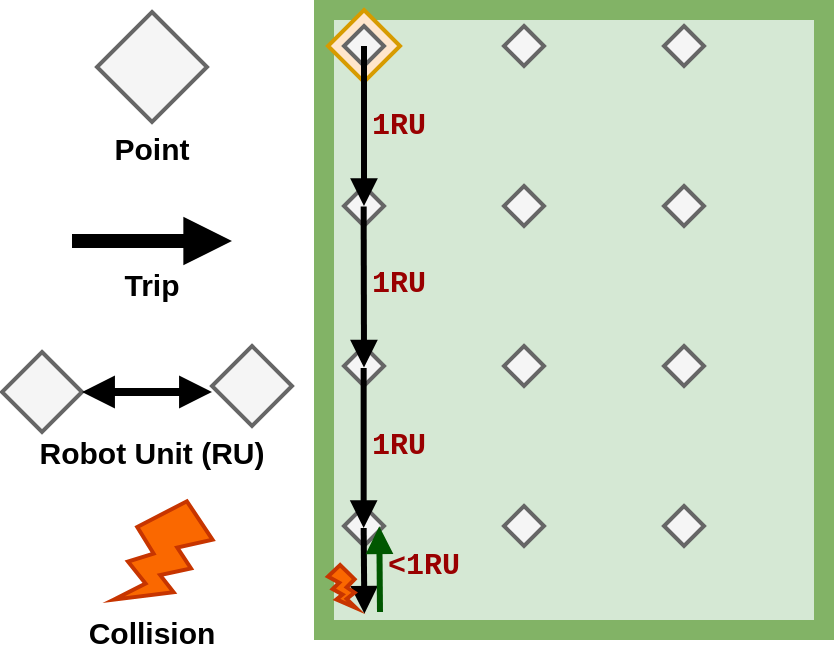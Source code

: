 <mxfile version="14.4.3" type="device"><diagram id="38rpAJSljCp4Y_t4XJB3" name="Pagina-1"><mxGraphModel dx="284" dy="165" grid="1" gridSize="10" guides="1" tooltips="1" connect="1" arrows="1" fold="1" page="1" pageScale="1" pageWidth="827" pageHeight="1169" math="0" shadow="0"><root><mxCell id="0"/><mxCell id="1" parent="0"/><mxCell id="dRU0oKlooQQdXRO8Y2s7-1" value="" style="rounded=0;whiteSpace=wrap;html=1;strokeColor=#82b366;perimeterSpacing=0;strokeWidth=10;glass=0;shadow=0;sketch=0;fillColor=#D5E8D4;" parent="1" vertex="1"><mxGeometry x="380" y="22" width="250" height="310" as="geometry"/></mxCell><mxCell id="3X9O9wSepHIP7EfE-JKM-1" value="" style="rhombus;whiteSpace=wrap;html=1;strokeWidth=2;fillColor=#ffe6cc;strokeColor=#d79b00;" parent="1" vertex="1"><mxGeometry x="382" y="22" width="36" height="36" as="geometry"/></mxCell><mxCell id="3X9O9wSepHIP7EfE-JKM-102" value="" style="rhombus;whiteSpace=wrap;html=1;strokeWidth=2;fillColor=#f5f5f5;strokeColor=#666666;fontColor=#333333;" parent="1" vertex="1"><mxGeometry x="390" y="270" width="20" height="20" as="geometry"/></mxCell><mxCell id="3X9O9wSepHIP7EfE-JKM-66" value="" style="rhombus;whiteSpace=wrap;html=1;strokeWidth=2;fillColor=#f5f5f5;strokeColor=#666666;fontColor=#333333;" parent="1" vertex="1"><mxGeometry x="470" y="190" width="20" height="20" as="geometry"/></mxCell><mxCell id="3X9O9wSepHIP7EfE-JKM-68" value="" style="rhombus;whiteSpace=wrap;html=1;strokeWidth=2;fillColor=#f5f5f5;strokeColor=#666666;fontColor=#333333;" parent="1" vertex="1"><mxGeometry x="550" y="190" width="20" height="20" as="geometry"/></mxCell><mxCell id="3X9O9wSepHIP7EfE-JKM-70" value="" style="rhombus;whiteSpace=wrap;html=1;strokeWidth=2;fillColor=#f5f5f5;strokeColor=#666666;fontColor=#333333;" parent="1" vertex="1"><mxGeometry x="390" y="190" width="20" height="20" as="geometry"/></mxCell><mxCell id="3X9O9wSepHIP7EfE-JKM-51" value="" style="rhombus;whiteSpace=wrap;html=1;strokeWidth=2;fillColor=#f5f5f5;strokeColor=#666666;fontColor=#333333;" parent="1" vertex="1"><mxGeometry x="470" y="110" width="20" height="20" as="geometry"/></mxCell><mxCell id="3X9O9wSepHIP7EfE-JKM-53" value="" style="rhombus;whiteSpace=wrap;html=1;strokeWidth=2;fillColor=#f5f5f5;strokeColor=#666666;fontColor=#333333;" parent="1" vertex="1"><mxGeometry x="550" y="110" width="20" height="20" as="geometry"/></mxCell><mxCell id="3X9O9wSepHIP7EfE-JKM-55" value="" style="rhombus;whiteSpace=wrap;html=1;strokeWidth=2;fillColor=#f5f5f5;strokeColor=#666666;fontColor=#333333;" parent="1" vertex="1"><mxGeometry x="390" y="110" width="20" height="20" as="geometry"/></mxCell><mxCell id="3X9O9wSepHIP7EfE-JKM-37" value="" style="rhombus;whiteSpace=wrap;html=1;strokeWidth=2;fillColor=#f5f5f5;strokeColor=#666666;fontColor=#333333;" parent="1" vertex="1"><mxGeometry x="470" y="30" width="20" height="20" as="geometry"/></mxCell><mxCell id="3X9O9wSepHIP7EfE-JKM-39" value="" style="rhombus;whiteSpace=wrap;html=1;strokeWidth=2;fillColor=#f5f5f5;strokeColor=#666666;fontColor=#333333;" parent="1" vertex="1"><mxGeometry x="550" y="30" width="20" height="20" as="geometry"/></mxCell><mxCell id="3X9O9wSepHIP7EfE-JKM-41" value="" style="rhombus;whiteSpace=wrap;html=1;strokeWidth=2;fillColor=#f5f5f5;strokeColor=#666666;fontColor=#333333;" parent="1" vertex="1"><mxGeometry x="390" y="30" width="20" height="20" as="geometry"/></mxCell><mxCell id="3X9O9wSepHIP7EfE-JKM-81" value="" style="rhombus;whiteSpace=wrap;html=1;strokeWidth=2;fillColor=#f5f5f5;strokeColor=#666666;fontColor=#333333;" parent="1" vertex="1"><mxGeometry x="470" y="270" width="20" height="20" as="geometry"/></mxCell><mxCell id="3X9O9wSepHIP7EfE-JKM-83" value="" style="rhombus;whiteSpace=wrap;html=1;strokeWidth=2;fillColor=#f5f5f5;strokeColor=#666666;fontColor=#333333;" parent="1" vertex="1"><mxGeometry x="550" y="270" width="20" height="20" as="geometry"/></mxCell><mxCell id="3X9O9wSepHIP7EfE-JKM-112" value="" style="rhombus;whiteSpace=wrap;html=1;strokeWidth=2;fillColor=#f5f5f5;strokeColor=#666666;fontColor=#333333;" parent="1" vertex="1"><mxGeometry x="219" y="193" width="40" height="40" as="geometry"/></mxCell><mxCell id="3X9O9wSepHIP7EfE-JKM-114" value="" style="endArrow=block;html=1;strokeWidth=7;endFill=1;fontSize=11;" parent="1" edge="1"><mxGeometry width="50" height="50" relative="1" as="geometry"><mxPoint x="254" y="137.5" as="sourcePoint"/><mxPoint x="334" y="137.5" as="targetPoint"/></mxGeometry></mxCell><mxCell id="3X9O9wSepHIP7EfE-JKM-115" value="" style="rhombus;whiteSpace=wrap;html=1;strokeWidth=2;fillColor=#f5f5f5;strokeColor=#666666;fontColor=#333333;" parent="1" vertex="1"><mxGeometry x="266.5" y="23" width="55" height="55" as="geometry"/></mxCell><mxCell id="3X9O9wSepHIP7EfE-JKM-116" value="Point" style="text;html=1;strokeColor=none;fillColor=none;align=center;verticalAlign=middle;whiteSpace=wrap;rounded=0;fontSize=15;fontStyle=1" parent="1" vertex="1"><mxGeometry x="274" y="80.5" width="40" height="20" as="geometry"/></mxCell><mxCell id="3X9O9wSepHIP7EfE-JKM-117" value="Trip" style="text;html=1;strokeColor=none;fillColor=none;align=center;verticalAlign=middle;whiteSpace=wrap;rounded=0;fontSize=15;fontStyle=1" parent="1" vertex="1"><mxGeometry x="249" y="148.5" width="90" height="20" as="geometry"/></mxCell><mxCell id="3X9O9wSepHIP7EfE-JKM-119" value="" style="rhombus;whiteSpace=wrap;html=1;strokeWidth=2;fillColor=#f5f5f5;strokeColor=#666666;fontColor=#333333;" parent="1" vertex="1"><mxGeometry x="324" y="190" width="40" height="40" as="geometry"/></mxCell><mxCell id="3X9O9wSepHIP7EfE-JKM-120" value="" style="endArrow=block;startArrow=block;html=1;strokeWidth=4;fontSize=11;entryX=0;entryY=0.5;entryDx=0;entryDy=0;exitX=1;exitY=0.5;exitDx=0;exitDy=0;startFill=1;endFill=1;" parent="1" source="3X9O9wSepHIP7EfE-JKM-112" edge="1"><mxGeometry width="50" height="50" relative="1" as="geometry"><mxPoint x="99" y="273" as="sourcePoint"/><mxPoint x="324" y="213" as="targetPoint"/></mxGeometry></mxCell><mxCell id="3X9O9wSepHIP7EfE-JKM-121" value="Robot Unit (RU)" style="text;html=1;strokeColor=none;fillColor=none;align=center;verticalAlign=middle;whiteSpace=wrap;rounded=0;fontSize=15;fontStyle=1" parent="1" vertex="1"><mxGeometry x="229" y="233" width="130" height="20" as="geometry"/></mxCell><mxCell id="3X9O9wSepHIP7EfE-JKM-123" value="" style="verticalLabelPosition=bottom;verticalAlign=top;html=1;shape=mxgraph.basic.flash;strokeWidth=2;fillColor=#fa6800;strokeColor=#C73500;rotation=15;fontColor=#ffffff;" parent="1" vertex="1"><mxGeometry x="281.5" y="266" width="40" height="57" as="geometry"/></mxCell><mxCell id="3X9O9wSepHIP7EfE-JKM-124" value="Collision" style="text;html=1;strokeColor=none;fillColor=none;align=center;verticalAlign=middle;whiteSpace=wrap;rounded=0;fontSize=15;fontStyle=1" parent="1" vertex="1"><mxGeometry x="249" y="323" width="90" height="20" as="geometry"/></mxCell><mxCell id="UQ7AwX4tQ7H0ku7EGjWy-5" value="" style="endArrow=block;html=1;strokeWidth=3;endFill=1;fontSize=11;exitX=0.5;exitY=0.5;exitDx=0;exitDy=0;exitPerimeter=0;entryX=0.5;entryY=0.5;entryDx=0;entryDy=0;entryPerimeter=0;" parent="1" source="3X9O9wSepHIP7EfE-JKM-41" target="3X9O9wSepHIP7EfE-JKM-55" edge="1"><mxGeometry width="50" height="50" relative="1" as="geometry"><mxPoint x="382" y="90.21" as="sourcePoint"/><mxPoint x="462" y="90.21" as="targetPoint"/></mxGeometry></mxCell><mxCell id="UQ7AwX4tQ7H0ku7EGjWy-6" value="" style="endArrow=block;html=1;strokeWidth=3;endFill=1;fontSize=11;exitX=0.5;exitY=0.5;exitDx=0;exitDy=0;exitPerimeter=0;" parent="1" edge="1"><mxGeometry width="50" height="50" relative="1" as="geometry"><mxPoint x="399.83" y="120.25" as="sourcePoint"/><mxPoint x="400" y="200.75" as="targetPoint"/></mxGeometry></mxCell><mxCell id="UQ7AwX4tQ7H0ku7EGjWy-7" value="" style="endArrow=block;html=1;strokeWidth=3;endFill=1;fontSize=11;exitX=0.5;exitY=0.5;exitDx=0;exitDy=0;exitPerimeter=0;entryX=0.5;entryY=0.5;entryDx=0;entryDy=0;entryPerimeter=0;" parent="1" edge="1"><mxGeometry width="50" height="50" relative="1" as="geometry"><mxPoint x="399.83" y="201" as="sourcePoint"/><mxPoint x="399.83" y="281" as="targetPoint"/></mxGeometry></mxCell><mxCell id="UQ7AwX4tQ7H0ku7EGjWy-8" value="" style="endArrow=block;html=1;strokeWidth=3;endFill=1;fontSize=11;exitX=0.5;exitY=0.5;exitDx=0;exitDy=0;exitPerimeter=0;entryX=-0.299;entryY=1.131;entryDx=0;entryDy=0;entryPerimeter=0;" parent="1" target="UQ7AwX4tQ7H0ku7EGjWy-9" edge="1"><mxGeometry width="50" height="50" relative="1" as="geometry"><mxPoint x="399.83" y="281" as="sourcePoint"/><mxPoint x="400" y="320" as="targetPoint"/></mxGeometry></mxCell><mxCell id="UQ7AwX4tQ7H0ku7EGjWy-9" value="" style="verticalLabelPosition=bottom;verticalAlign=top;html=1;shape=mxgraph.basic.flash;strokeWidth=2;fillColor=#fa6800;strokeColor=#C73500;rotation=-180;fontColor=#ffffff;flipH=0;flipV=1;" parent="1" vertex="1"><mxGeometry x="382" y="299.5" width="14" height="21.5" as="geometry"/></mxCell><mxCell id="UQ7AwX4tQ7H0ku7EGjWy-10" value="1RU" style="text;html=1;align=left;verticalAlign=middle;whiteSpace=wrap;rounded=0;fontStyle=1;fontFamily=Courier New;fontColor=#990000;fontSize=15;" parent="1" vertex="1"><mxGeometry x="402" y="70" width="40" height="20" as="geometry"/></mxCell><mxCell id="UQ7AwX4tQ7H0ku7EGjWy-11" value="&lt;font color=&quot;#990000&quot; style=&quot;font-size: 15px;&quot;&gt;1RU&lt;/font&gt;" style="text;html=1;strokeColor=none;fillColor=none;align=left;verticalAlign=middle;whiteSpace=wrap;rounded=0;fontStyle=1;fontFamily=Courier New;fontSize=15;" parent="1" vertex="1"><mxGeometry x="402" y="148.5" width="40" height="20" as="geometry"/></mxCell><mxCell id="UQ7AwX4tQ7H0ku7EGjWy-12" value="&lt;font color=&quot;#990000&quot; style=&quot;font-size: 15px;&quot;&gt;1RU&lt;/font&gt;" style="text;html=1;strokeColor=none;fillColor=none;align=left;verticalAlign=middle;whiteSpace=wrap;rounded=0;fontStyle=1;fontFamily=Courier New;fontSize=15;" parent="1" vertex="1"><mxGeometry x="402" y="230" width="40" height="20" as="geometry"/></mxCell><mxCell id="UQ7AwX4tQ7H0ku7EGjWy-13" value="&lt;font color=&quot;#990000&quot; style=&quot;font-size: 15px;&quot;&gt;&amp;lt;1RU&lt;/font&gt;" style="text;html=1;strokeColor=none;fillColor=none;align=left;verticalAlign=middle;whiteSpace=wrap;rounded=0;fontStyle=1;fontFamily=Courier New;fontSize=15;" parent="1" vertex="1"><mxGeometry x="410" y="290" width="40" height="20" as="geometry"/></mxCell><mxCell id="4Il0CBffOzN_ztk_9POf-1" value="" style="endArrow=none;html=1;strokeWidth=3;endFill=0;fontSize=11;exitX=0.5;exitY=0.5;exitDx=0;exitDy=0;exitPerimeter=0;entryX=-0.299;entryY=1.131;entryDx=0;entryDy=0;entryPerimeter=0;startArrow=block;startFill=1;fillColor=#008a00;strokeColor=#005700;" edge="1" parent="1"><mxGeometry width="50" height="50" relative="1" as="geometry"><mxPoint x="407.64" y="280.18" as="sourcePoint"/><mxPoint x="407.996" y="322.996" as="targetPoint"/></mxGeometry></mxCell></root></mxGraphModel></diagram></mxfile>